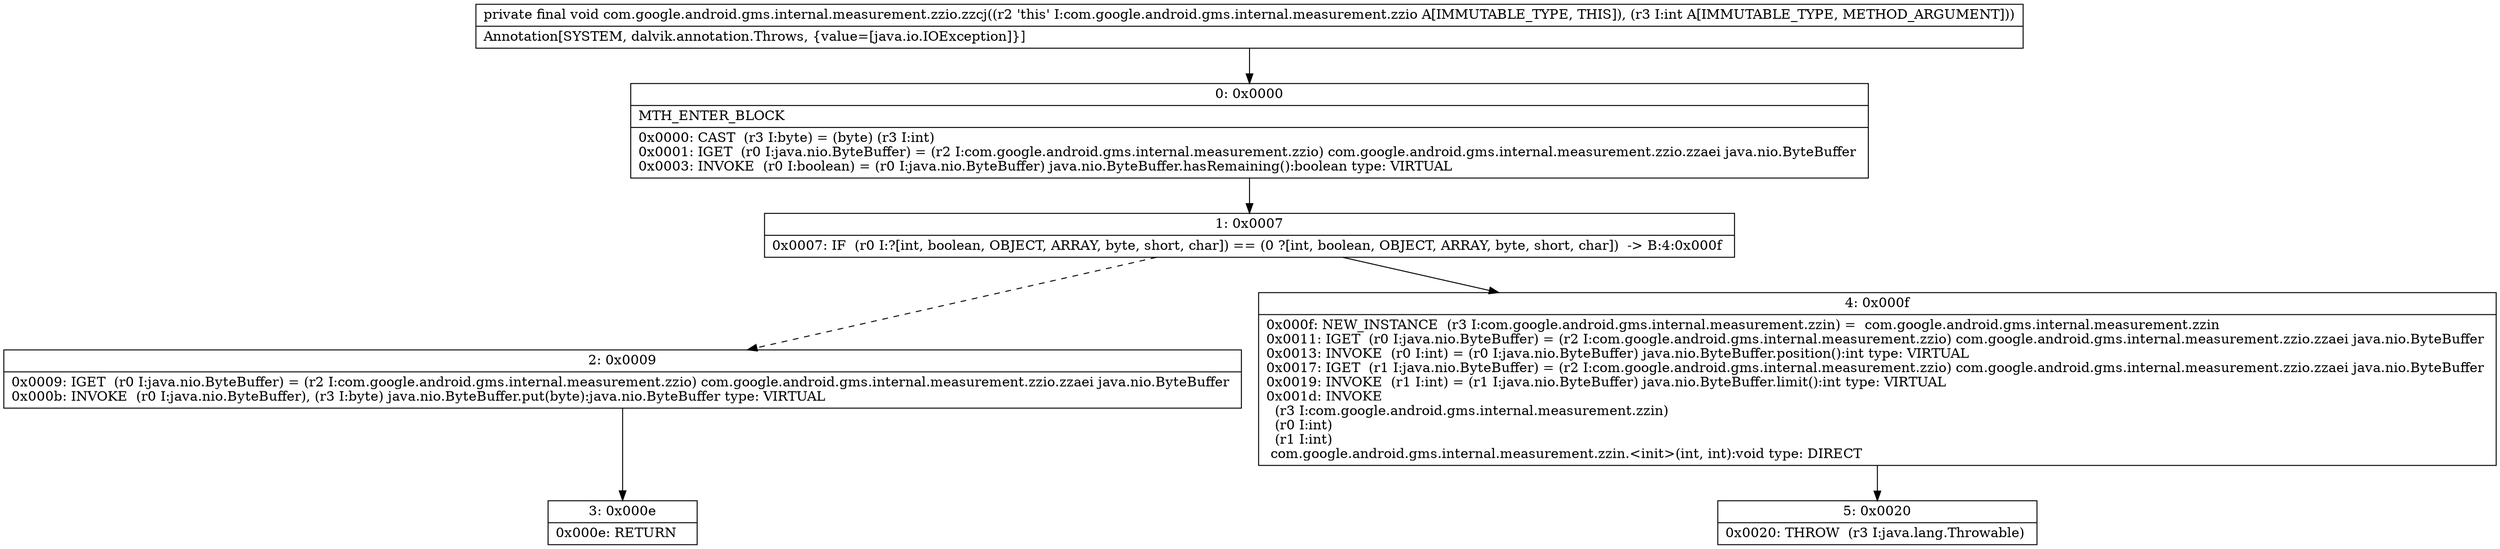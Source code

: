 digraph "CFG forcom.google.android.gms.internal.measurement.zzio.zzcj(I)V" {
Node_0 [shape=record,label="{0\:\ 0x0000|MTH_ENTER_BLOCK\l|0x0000: CAST  (r3 I:byte) = (byte) (r3 I:int) \l0x0001: IGET  (r0 I:java.nio.ByteBuffer) = (r2 I:com.google.android.gms.internal.measurement.zzio) com.google.android.gms.internal.measurement.zzio.zzaei java.nio.ByteBuffer \l0x0003: INVOKE  (r0 I:boolean) = (r0 I:java.nio.ByteBuffer) java.nio.ByteBuffer.hasRemaining():boolean type: VIRTUAL \l}"];
Node_1 [shape=record,label="{1\:\ 0x0007|0x0007: IF  (r0 I:?[int, boolean, OBJECT, ARRAY, byte, short, char]) == (0 ?[int, boolean, OBJECT, ARRAY, byte, short, char])  \-\> B:4:0x000f \l}"];
Node_2 [shape=record,label="{2\:\ 0x0009|0x0009: IGET  (r0 I:java.nio.ByteBuffer) = (r2 I:com.google.android.gms.internal.measurement.zzio) com.google.android.gms.internal.measurement.zzio.zzaei java.nio.ByteBuffer \l0x000b: INVOKE  (r0 I:java.nio.ByteBuffer), (r3 I:byte) java.nio.ByteBuffer.put(byte):java.nio.ByteBuffer type: VIRTUAL \l}"];
Node_3 [shape=record,label="{3\:\ 0x000e|0x000e: RETURN   \l}"];
Node_4 [shape=record,label="{4\:\ 0x000f|0x000f: NEW_INSTANCE  (r3 I:com.google.android.gms.internal.measurement.zzin) =  com.google.android.gms.internal.measurement.zzin \l0x0011: IGET  (r0 I:java.nio.ByteBuffer) = (r2 I:com.google.android.gms.internal.measurement.zzio) com.google.android.gms.internal.measurement.zzio.zzaei java.nio.ByteBuffer \l0x0013: INVOKE  (r0 I:int) = (r0 I:java.nio.ByteBuffer) java.nio.ByteBuffer.position():int type: VIRTUAL \l0x0017: IGET  (r1 I:java.nio.ByteBuffer) = (r2 I:com.google.android.gms.internal.measurement.zzio) com.google.android.gms.internal.measurement.zzio.zzaei java.nio.ByteBuffer \l0x0019: INVOKE  (r1 I:int) = (r1 I:java.nio.ByteBuffer) java.nio.ByteBuffer.limit():int type: VIRTUAL \l0x001d: INVOKE  \l  (r3 I:com.google.android.gms.internal.measurement.zzin)\l  (r0 I:int)\l  (r1 I:int)\l com.google.android.gms.internal.measurement.zzin.\<init\>(int, int):void type: DIRECT \l}"];
Node_5 [shape=record,label="{5\:\ 0x0020|0x0020: THROW  (r3 I:java.lang.Throwable) \l}"];
MethodNode[shape=record,label="{private final void com.google.android.gms.internal.measurement.zzio.zzcj((r2 'this' I:com.google.android.gms.internal.measurement.zzio A[IMMUTABLE_TYPE, THIS]), (r3 I:int A[IMMUTABLE_TYPE, METHOD_ARGUMENT]))  | Annotation[SYSTEM, dalvik.annotation.Throws, \{value=[java.io.IOException]\}]\l}"];
MethodNode -> Node_0;
Node_0 -> Node_1;
Node_1 -> Node_2[style=dashed];
Node_1 -> Node_4;
Node_2 -> Node_3;
Node_4 -> Node_5;
}

